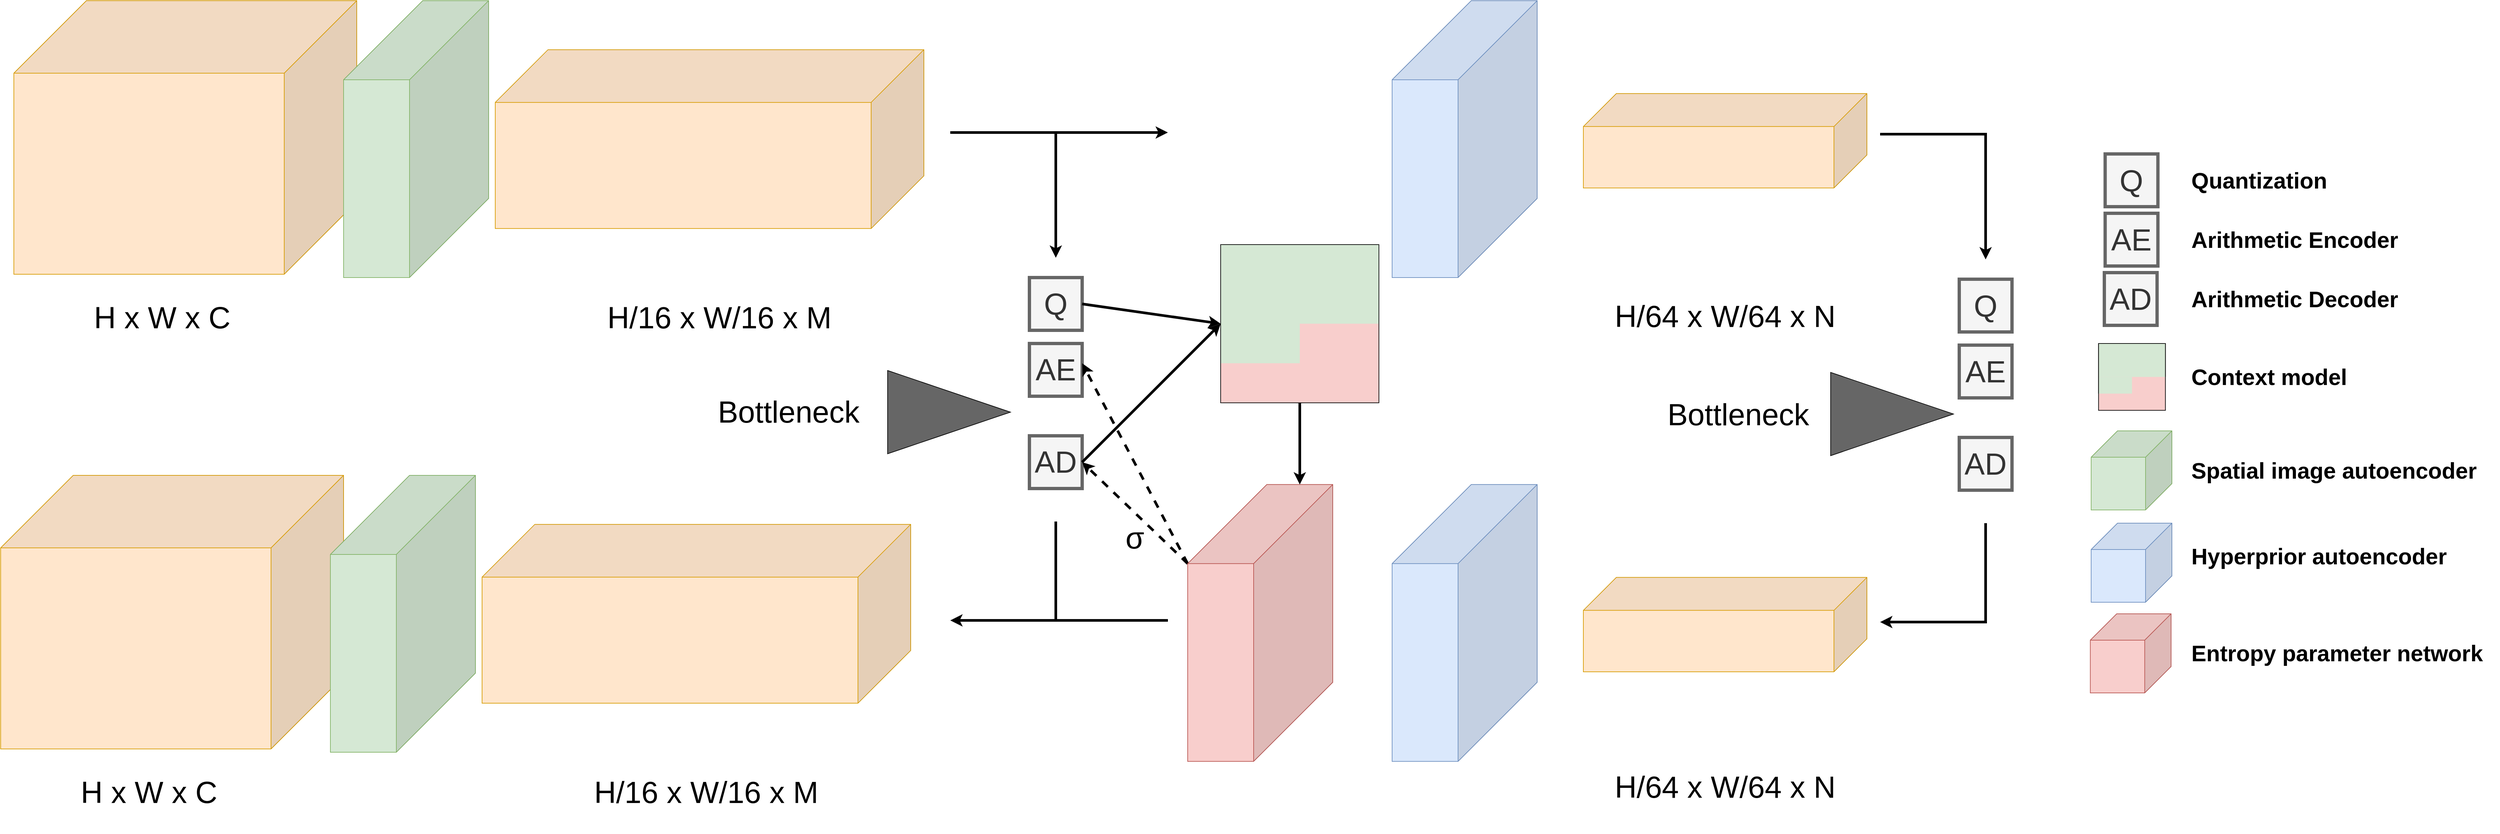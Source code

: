 <mxfile version="21.3.8" type="device">
  <diagram id="QJjx0-fPxzvcmYibJWj1" name="Page-1">
    <mxGraphModel dx="3297" dy="2634" grid="1" gridSize="10" guides="1" tooltips="1" connect="1" arrows="1" fold="1" page="0" pageScale="1" pageWidth="827" pageHeight="583" math="0" shadow="0">
      <root>
        <mxCell id="0" />
        <mxCell id="1" parent="0" />
        <mxCell id="1CuzqH8pf1TleUMOYyzA-1" value="" style="shape=cube;whiteSpace=wrap;html=1;boundedLbl=1;backgroundOutline=1;darkOpacity=0.05;darkOpacity2=0.1;size=110;direction=east;flipH=1;fillColor=#ffe6cc;strokeColor=#d79b00;aspect=fixed;" parent="1" vertex="1">
          <mxGeometry x="900" y="-70" width="520" height="415" as="geometry" />
        </mxCell>
        <mxCell id="1CuzqH8pf1TleUMOYyzA-2" value="" style="shape=cube;whiteSpace=wrap;html=1;boundedLbl=1;backgroundOutline=1;darkOpacity=0.05;darkOpacity2=0.1;flipV=0;flipH=1;fillColor=#d5e8d4;strokeColor=#82b366;size=120;" parent="1" vertex="1">
          <mxGeometry x="1400" y="-70" width="220" height="420" as="geometry" />
        </mxCell>
        <mxCell id="1CuzqH8pf1TleUMOYyzA-3" value="H x W x C" style="text;html=1;strokeColor=none;fillColor=none;align=center;verticalAlign=middle;whiteSpace=wrap;rounded=0;fontSize=46;aspect=fixed;" parent="1" vertex="1">
          <mxGeometry x="970" y="361.39" width="309.5" height="100" as="geometry" />
        </mxCell>
        <mxCell id="1CuzqH8pf1TleUMOYyzA-4" value="" style="shape=cube;whiteSpace=wrap;html=1;boundedLbl=1;backgroundOutline=1;darkOpacity=0.05;darkOpacity2=0.1;size=80;direction=east;flipH=1;fillColor=#ffe6cc;strokeColor=#d79b00;" parent="1" vertex="1">
          <mxGeometry x="1630" y="4.33" width="650" height="271.34" as="geometry" />
        </mxCell>
        <mxCell id="1CuzqH8pf1TleUMOYyzA-5" value="H/16 x W/16 x M" style="text;html=1;strokeColor=none;fillColor=none;align=center;verticalAlign=middle;whiteSpace=wrap;rounded=0;fontSize=46;aspect=fixed;" parent="1" vertex="1">
          <mxGeometry x="1780" y="350" width="380" height="122.78" as="geometry" />
        </mxCell>
        <mxCell id="1CuzqH8pf1TleUMOYyzA-6" value="" style="endArrow=classic;html=1;rounded=0;strokeWidth=4;" parent="1" edge="1">
          <mxGeometry width="50" height="50" relative="1" as="geometry">
            <mxPoint x="2320" y="130" as="sourcePoint" />
            <mxPoint x="2480" y="320" as="targetPoint" />
            <Array as="points">
              <mxPoint x="2480" y="130" />
            </Array>
          </mxGeometry>
        </mxCell>
        <mxCell id="1CuzqH8pf1TleUMOYyzA-7" value="" style="endArrow=classic;html=1;rounded=0;strokeWidth=4;" parent="1" edge="1">
          <mxGeometry width="50" height="50" relative="1" as="geometry">
            <mxPoint x="2480" y="130" as="sourcePoint" />
            <mxPoint x="2650" y="130" as="targetPoint" />
          </mxGeometry>
        </mxCell>
        <mxCell id="1CuzqH8pf1TleUMOYyzA-9" value="" style="shape=cube;whiteSpace=wrap;html=1;boundedLbl=1;backgroundOutline=1;darkOpacity=0.05;darkOpacity2=0.1;flipV=0;flipH=1;fillColor=#dae8fc;strokeColor=#6c8ebf;size=120;" parent="1" vertex="1">
          <mxGeometry x="2990" y="-70" width="220" height="420" as="geometry" />
        </mxCell>
        <mxCell id="1CuzqH8pf1TleUMOYyzA-10" value="" style="shape=cube;whiteSpace=wrap;html=1;boundedLbl=1;backgroundOutline=1;darkOpacity=0.05;darkOpacity2=0.1;size=50;direction=east;flipH=1;fillColor=#ffe6cc;strokeColor=#d79b00;" parent="1" vertex="1">
          <mxGeometry x="3280" y="70.91" width="430" height="143.17" as="geometry" />
        </mxCell>
        <mxCell id="1CuzqH8pf1TleUMOYyzA-11" value="H/64 x W/64 x N" style="text;html=1;strokeColor=none;fillColor=none;align=center;verticalAlign=middle;whiteSpace=wrap;rounded=0;fontSize=46;aspect=fixed;" parent="1" vertex="1">
          <mxGeometry x="3305" y="347.5" width="380" height="122.78" as="geometry" />
        </mxCell>
        <mxCell id="1CuzqH8pf1TleUMOYyzA-12" value="" style="endArrow=classic;html=1;rounded=0;strokeWidth=4;" parent="1" edge="1">
          <mxGeometry width="50" height="50" relative="1" as="geometry">
            <mxPoint x="3730" y="132.5" as="sourcePoint" />
            <mxPoint x="3890" y="322.5" as="targetPoint" />
            <Array as="points">
              <mxPoint x="3890" y="132.5" />
            </Array>
          </mxGeometry>
        </mxCell>
        <mxCell id="1CuzqH8pf1TleUMOYyzA-13" value="&lt;font style=&quot;font-size: 46px;&quot;&gt;Q&lt;/font&gt;" style="whiteSpace=wrap;html=1;aspect=fixed;strokeWidth=5;fillColor=#f5f5f5;fontColor=#333333;strokeColor=#666666;" parent="1" vertex="1">
          <mxGeometry x="2440" y="350" width="80" height="80" as="geometry" />
        </mxCell>
        <mxCell id="1CuzqH8pf1TleUMOYyzA-15" value="&lt;font style=&quot;font-size: 46px;&quot;&gt;AE&lt;/font&gt;" style="whiteSpace=wrap;html=1;aspect=fixed;strokeWidth=5;fillColor=#f5f5f5;fontColor=#333333;strokeColor=#666666;" parent="1" vertex="1">
          <mxGeometry x="2440" y="450" width="80" height="80" as="geometry" />
        </mxCell>
        <mxCell id="1CuzqH8pf1TleUMOYyzA-20" value="" style="group;rotation=-180;" parent="1" vertex="1" connectable="0">
          <mxGeometry x="1940" y="420.0" width="470.62" height="269.99" as="geometry" />
        </mxCell>
        <mxCell id="1CuzqH8pf1TleUMOYyzA-17" value="" style="group;rotation=-90;" parent="1CuzqH8pf1TleUMOYyzA-20" vertex="1" connectable="0">
          <mxGeometry x="200" y="-1" width="269.99" height="271.25" as="geometry" />
        </mxCell>
        <mxCell id="1CuzqH8pf1TleUMOYyzA-18" value="" style="triangle;whiteSpace=wrap;html=1;fontSize=34;rotation=0;fillColor=#666666;fillStyle=auto;gradientColor=none;" parent="1CuzqH8pf1TleUMOYyzA-17" vertex="1">
          <mxGeometry x="85" y="72" width="186.25" height="126.25" as="geometry" />
        </mxCell>
        <mxCell id="1CuzqH8pf1TleUMOYyzA-19" value="Bottleneck" style="text;html=1;strokeColor=none;fillColor=none;align=center;verticalAlign=middle;whiteSpace=wrap;rounded=0;fontSize=46;rotation=0;" parent="1CuzqH8pf1TleUMOYyzA-20" vertex="1">
          <mxGeometry y="94" width="269.99" height="80" as="geometry" />
        </mxCell>
        <mxCell id="1CuzqH8pf1TleUMOYyzA-21" value="&lt;font style=&quot;font-size: 46px;&quot;&gt;AD&lt;/font&gt;" style="whiteSpace=wrap;html=1;aspect=fixed;strokeWidth=5;fillColor=#f5f5f5;fontColor=#333333;strokeColor=#666666;" parent="1" vertex="1">
          <mxGeometry x="2440" y="590" width="80" height="80" as="geometry" />
        </mxCell>
        <mxCell id="1CuzqH8pf1TleUMOYyzA-22" value="&lt;font style=&quot;font-size: 46px;&quot;&gt;Q&lt;/font&gt;" style="whiteSpace=wrap;html=1;aspect=fixed;strokeWidth=5;fillColor=#f5f5f5;fontColor=#333333;strokeColor=#666666;" parent="1" vertex="1">
          <mxGeometry x="3850" y="352.5" width="80" height="80" as="geometry" />
        </mxCell>
        <mxCell id="1CuzqH8pf1TleUMOYyzA-23" value="&lt;font style=&quot;font-size: 46px;&quot;&gt;AE&lt;/font&gt;" style="whiteSpace=wrap;html=1;aspect=fixed;strokeWidth=5;fillColor=#f5f5f5;fontColor=#333333;strokeColor=#666666;" parent="1" vertex="1">
          <mxGeometry x="3850" y="452.5" width="80" height="80" as="geometry" />
        </mxCell>
        <mxCell id="1CuzqH8pf1TleUMOYyzA-24" value="" style="group;flipH=1;" parent="1" vertex="1" connectable="0">
          <mxGeometry x="3410" y="422.5" width="470.62" height="270.62" as="geometry" />
        </mxCell>
        <mxCell id="1CuzqH8pf1TleUMOYyzA-27" value="Bottleneck" style="text;html=1;strokeColor=none;fillColor=none;align=center;verticalAlign=middle;whiteSpace=wrap;rounded=0;fontSize=46;rotation=0;" parent="1CuzqH8pf1TleUMOYyzA-24" vertex="1">
          <mxGeometry x="-30.0" y="95.0" width="269.99" height="80" as="geometry" />
        </mxCell>
        <mxCell id="1CuzqH8pf1TleUMOYyzA-25" value="" style="group;rotation=-90;flipH=0;flipV=0;direction=east;" parent="1CuzqH8pf1TleUMOYyzA-24" vertex="1" connectable="0">
          <mxGeometry x="160.01" y="-0.63" width="269.99" height="271.25" as="geometry" />
        </mxCell>
        <mxCell id="1CuzqH8pf1TleUMOYyzA-26" value="" style="triangle;whiteSpace=wrap;html=1;fontSize=34;rotation=0;fillColor=#666666;fillStyle=auto;gradientColor=none;" parent="1CuzqH8pf1TleUMOYyzA-25" vertex="1">
          <mxGeometry x="85" y="72" width="186.25" height="126.25" as="geometry" />
        </mxCell>
        <mxCell id="1CuzqH8pf1TleUMOYyzA-28" value="&lt;font style=&quot;font-size: 46px;&quot;&gt;AD&lt;/font&gt;" style="whiteSpace=wrap;html=1;aspect=fixed;strokeWidth=5;fillColor=#f5f5f5;fontColor=#333333;strokeColor=#666666;" parent="1" vertex="1">
          <mxGeometry x="3850" y="592.5" width="80" height="80" as="geometry" />
        </mxCell>
        <mxCell id="1CuzqH8pf1TleUMOYyzA-30" value="" style="shape=cube;whiteSpace=wrap;html=1;boundedLbl=1;backgroundOutline=1;darkOpacity=0.05;darkOpacity2=0.1;size=110;direction=east;flipH=1;fillColor=#ffe6cc;strokeColor=#d79b00;aspect=fixed;" parent="1" vertex="1">
          <mxGeometry x="880" y="650" width="520" height="415" as="geometry" />
        </mxCell>
        <mxCell id="1CuzqH8pf1TleUMOYyzA-31" value="" style="shape=cube;whiteSpace=wrap;html=1;boundedLbl=1;backgroundOutline=1;darkOpacity=0.05;darkOpacity2=0.1;flipV=0;flipH=1;fillColor=#d5e8d4;strokeColor=#82b366;size=120;" parent="1" vertex="1">
          <mxGeometry x="1380" y="650" width="220" height="420" as="geometry" />
        </mxCell>
        <mxCell id="1CuzqH8pf1TleUMOYyzA-32" value="H x W x C" style="text;html=1;strokeColor=none;fillColor=none;align=center;verticalAlign=middle;whiteSpace=wrap;rounded=0;fontSize=46;aspect=fixed;" parent="1" vertex="1">
          <mxGeometry x="950" y="1081.39" width="309.5" height="100" as="geometry" />
        </mxCell>
        <mxCell id="1CuzqH8pf1TleUMOYyzA-33" value="" style="shape=cube;whiteSpace=wrap;html=1;boundedLbl=1;backgroundOutline=1;darkOpacity=0.05;darkOpacity2=0.1;size=80;direction=east;flipH=1;fillColor=#ffe6cc;strokeColor=#d79b00;" parent="1" vertex="1">
          <mxGeometry x="1610" y="724.33" width="650" height="271.34" as="geometry" />
        </mxCell>
        <mxCell id="1CuzqH8pf1TleUMOYyzA-34" value="H/16 x W/16 x M" style="text;html=1;strokeColor=none;fillColor=none;align=center;verticalAlign=middle;whiteSpace=wrap;rounded=0;fontSize=46;aspect=fixed;" parent="1" vertex="1">
          <mxGeometry x="1760" y="1070" width="380" height="122.78" as="geometry" />
        </mxCell>
        <mxCell id="1CuzqH8pf1TleUMOYyzA-35" value="" style="endArrow=classic;html=1;rounded=0;strokeWidth=4;" parent="1" edge="1">
          <mxGeometry width="50" height="50" relative="1" as="geometry">
            <mxPoint x="2480" y="720" as="sourcePoint" />
            <mxPoint x="2320" y="870" as="targetPoint" />
            <Array as="points">
              <mxPoint x="2480" y="870" />
            </Array>
          </mxGeometry>
        </mxCell>
        <mxCell id="1CuzqH8pf1TleUMOYyzA-36" value="" style="shape=cube;whiteSpace=wrap;html=1;boundedLbl=1;backgroundOutline=1;darkOpacity=0.05;darkOpacity2=0.1;flipV=0;flipH=1;fillColor=#dae8fc;strokeColor=#6c8ebf;size=120;" parent="1" vertex="1">
          <mxGeometry x="2990" y="663.89" width="220" height="420" as="geometry" />
        </mxCell>
        <mxCell id="1CuzqH8pf1TleUMOYyzA-37" value="" style="shape=cube;whiteSpace=wrap;html=1;boundedLbl=1;backgroundOutline=1;darkOpacity=0.05;darkOpacity2=0.1;size=50;direction=east;flipH=1;fillColor=#ffe6cc;strokeColor=#d79b00;" parent="1" vertex="1">
          <mxGeometry x="3280" y="804.8" width="430" height="143.17" as="geometry" />
        </mxCell>
        <mxCell id="1CuzqH8pf1TleUMOYyzA-38" value="" style="endArrow=classic;html=1;rounded=0;strokeWidth=4;" parent="1" edge="1">
          <mxGeometry width="50" height="50" relative="1" as="geometry">
            <mxPoint x="3890" y="722.5" as="sourcePoint" />
            <mxPoint x="3730" y="872.5" as="targetPoint" />
            <Array as="points">
              <mxPoint x="3890" y="872.5" />
            </Array>
          </mxGeometry>
        </mxCell>
        <mxCell id="1CuzqH8pf1TleUMOYyzA-39" value="" style="endArrow=none;html=1;rounded=0;strokeWidth=4;endFill=0;" parent="1" edge="1">
          <mxGeometry width="50" height="50" relative="1" as="geometry">
            <mxPoint x="2650" y="869.96" as="sourcePoint" />
            <mxPoint x="2480" y="869.96" as="targetPoint" />
          </mxGeometry>
        </mxCell>
        <mxCell id="1CuzqH8pf1TleUMOYyzA-40" value="" style="endArrow=classic;dashed=1;html=1;rounded=0;strokeWidth=4;fontSize=46;entryX=1;entryY=0.5;entryDx=0;entryDy=0;endFill=1;exitX=0;exitY=0;exitDx=220;exitDy=120;exitPerimeter=0;" parent="1" source="fKvLLZ2Ubtq6xktoQ9kG-10" target="1CuzqH8pf1TleUMOYyzA-21" edge="1">
          <mxGeometry width="50" height="50" relative="1" as="geometry">
            <mxPoint x="2700" y="740" as="sourcePoint" />
            <mxPoint x="2310" y="350" as="targetPoint" />
          </mxGeometry>
        </mxCell>
        <mxCell id="1CuzqH8pf1TleUMOYyzA-41" value="" style="endArrow=classic;dashed=1;html=1;rounded=0;strokeWidth=4;fontSize=46;endFill=1;exitX=0;exitY=0;exitDx=220;exitDy=120;exitPerimeter=0;" parent="1" source="fKvLLZ2Ubtq6xktoQ9kG-10" edge="1">
          <mxGeometry width="50" height="50" relative="1" as="geometry">
            <mxPoint x="2690" y="740" as="sourcePoint" />
            <mxPoint x="2520" y="480" as="targetPoint" />
          </mxGeometry>
        </mxCell>
        <mxCell id="1CuzqH8pf1TleUMOYyzA-42" value="σ" style="text;html=1;strokeColor=none;fillColor=none;align=center;verticalAlign=middle;whiteSpace=wrap;rounded=0;fontSize=46;" parent="1" vertex="1">
          <mxGeometry x="2570" y="730" width="60" height="30" as="geometry" />
        </mxCell>
        <mxCell id="1CuzqH8pf1TleUMOYyzA-43" value="H/64 x W/64 x N" style="text;html=1;strokeColor=none;fillColor=none;align=center;verticalAlign=middle;whiteSpace=wrap;rounded=0;fontSize=46;aspect=fixed;" parent="1" vertex="1">
          <mxGeometry x="3305" y="1061.11" width="380" height="122.78" as="geometry" />
        </mxCell>
        <mxCell id="1CuzqH8pf1TleUMOYyzA-44" value="" style="group" parent="1" vertex="1" connectable="0">
          <mxGeometry x="3900" y="710" width="699" height="120.0" as="geometry" />
        </mxCell>
        <mxCell id="1CuzqH8pf1TleUMOYyzA-45" value="Hyperprior autoencoder" style="text;html=1;strokeColor=none;fillColor=none;align=left;verticalAlign=middle;whiteSpace=wrap;rounded=0;fontStyle=1;fontSize=34;" parent="1CuzqH8pf1TleUMOYyzA-44" vertex="1">
          <mxGeometry x="300" y="2.5" width="469" height="120" as="geometry" />
        </mxCell>
        <mxCell id="1CuzqH8pf1TleUMOYyzA-46" value="" style="group" parent="1CuzqH8pf1TleUMOYyzA-44" vertex="1" connectable="0">
          <mxGeometry x="150" y="-127.5" width="619" height="120.0" as="geometry" />
        </mxCell>
        <mxCell id="1CuzqH8pf1TleUMOYyzA-47" value="" style="shape=cube;whiteSpace=wrap;html=1;boundedLbl=1;backgroundOutline=1;darkOpacity=0.05;darkOpacity2=0.1;size=40;direction=east;flipH=1;fillColor=#d5e8d4;strokeColor=#82b366;" parent="1CuzqH8pf1TleUMOYyzA-46" vertex="1">
          <mxGeometry width="122.5" height="120" as="geometry" />
        </mxCell>
        <mxCell id="1CuzqH8pf1TleUMOYyzA-48" value="Spatial image autoencoder" style="text;html=1;strokeColor=none;fillColor=none;align=left;verticalAlign=middle;whiteSpace=wrap;rounded=0;fontStyle=1;fontSize=34;" parent="1CuzqH8pf1TleUMOYyzA-46" vertex="1">
          <mxGeometry x="150" y="1.137e-13" width="469" height="120" as="geometry" />
        </mxCell>
        <mxCell id="1CuzqH8pf1TleUMOYyzA-49" value="" style="shape=cube;whiteSpace=wrap;html=1;boundedLbl=1;backgroundOutline=1;darkOpacity=0.05;darkOpacity2=0.1;size=40;direction=east;flipH=1;fillColor=#dae8fc;strokeColor=#6c8ebf;" parent="1" vertex="1">
          <mxGeometry x="4050" y="722.5" width="122.5" height="120" as="geometry" />
        </mxCell>
        <mxCell id="1CuzqH8pf1TleUMOYyzA-51" value="&lt;font style=&quot;font-size: 46px;&quot;&gt;Q&lt;/font&gt;" style="whiteSpace=wrap;html=1;aspect=fixed;strokeWidth=5;fillColor=#f5f5f5;fontColor=#333333;strokeColor=#666666;" parent="1" vertex="1">
          <mxGeometry x="4071.25" y="162.5" width="80" height="80" as="geometry" />
        </mxCell>
        <mxCell id="1CuzqH8pf1TleUMOYyzA-52" value="Quantization" style="text;html=1;strokeColor=none;fillColor=none;align=left;verticalAlign=middle;whiteSpace=wrap;rounded=0;fontStyle=1;fontSize=34;" parent="1" vertex="1">
          <mxGeometry x="4200" y="142.5" width="469" height="120" as="geometry" />
        </mxCell>
        <mxCell id="1CuzqH8pf1TleUMOYyzA-53" value="&lt;font style=&quot;font-size: 46px;&quot;&gt;AE&lt;/font&gt;" style="whiteSpace=wrap;html=1;aspect=fixed;strokeWidth=5;fillColor=#f5f5f5;fontColor=#333333;strokeColor=#666666;" parent="1" vertex="1">
          <mxGeometry x="4071.25" y="252.5" width="80" height="80" as="geometry" />
        </mxCell>
        <mxCell id="1CuzqH8pf1TleUMOYyzA-54" value="&lt;font style=&quot;font-size: 46px;&quot;&gt;AD&lt;/font&gt;" style="whiteSpace=wrap;html=1;aspect=fixed;strokeWidth=5;fillColor=#f5f5f5;fontColor=#333333;strokeColor=#666666;" parent="1" vertex="1">
          <mxGeometry x="4070" y="342.5" width="80" height="80" as="geometry" />
        </mxCell>
        <mxCell id="1CuzqH8pf1TleUMOYyzA-55" value="Arithmetic Encoder" style="text;html=1;strokeColor=none;fillColor=none;align=left;verticalAlign=middle;whiteSpace=wrap;rounded=0;fontStyle=1;fontSize=34;" parent="1" vertex="1">
          <mxGeometry x="4200" y="232.5" width="469" height="120" as="geometry" />
        </mxCell>
        <mxCell id="1CuzqH8pf1TleUMOYyzA-56" value="Arithmetic Decoder" style="text;html=1;strokeColor=none;fillColor=none;align=left;verticalAlign=middle;whiteSpace=wrap;rounded=0;fontStyle=1;fontSize=34;" parent="1" vertex="1">
          <mxGeometry x="4200" y="322.5" width="469" height="120" as="geometry" />
        </mxCell>
        <mxCell id="fKvLLZ2Ubtq6xktoQ9kG-10" value="" style="shape=cube;whiteSpace=wrap;html=1;boundedLbl=1;backgroundOutline=1;darkOpacity=0.05;darkOpacity2=0.1;flipV=0;flipH=1;fillColor=#f8cecc;strokeColor=#b85450;size=120;" vertex="1" parent="1">
          <mxGeometry x="2680" y="663.89" width="220" height="420" as="geometry" />
        </mxCell>
        <mxCell id="fKvLLZ2Ubtq6xktoQ9kG-19" value="" style="group" vertex="1" connectable="0" parent="1">
          <mxGeometry x="2730" y="300" width="240" height="240" as="geometry" />
        </mxCell>
        <mxCell id="fKvLLZ2Ubtq6xktoQ9kG-12" value="" style="whiteSpace=wrap;html=1;aspect=fixed;fillColor=#f8cecc;strokeColor=#000000;strokeWidth=1;perimeterSpacing=0;container=0;" vertex="1" parent="fKvLLZ2Ubtq6xktoQ9kG-19">
          <mxGeometry width="240" height="240" as="geometry" />
        </mxCell>
        <mxCell id="fKvLLZ2Ubtq6xktoQ9kG-13" value="" style="rounded=0;whiteSpace=wrap;html=1;fillColor=#d5e8d4;strokeColor=none;container=0;" vertex="1" parent="fKvLLZ2Ubtq6xktoQ9kG-19">
          <mxGeometry width="240" height="120" as="geometry" />
        </mxCell>
        <mxCell id="fKvLLZ2Ubtq6xktoQ9kG-14" value="" style="rounded=0;whiteSpace=wrap;html=1;fillColor=#d5e8d4;strokeColor=none;container=0;" vertex="1" parent="fKvLLZ2Ubtq6xktoQ9kG-19">
          <mxGeometry y="120" width="120" height="60" as="geometry" />
        </mxCell>
        <mxCell id="fKvLLZ2Ubtq6xktoQ9kG-15" value="" style="endArrow=none;html=1;rounded=0;exitX=0;exitY=1;exitDx=0;exitDy=0;entryX=0;entryY=0;entryDx=0;entryDy=0;" edge="1" parent="fKvLLZ2Ubtq6xktoQ9kG-19" source="fKvLLZ2Ubtq6xktoQ9kG-14" target="fKvLLZ2Ubtq6xktoQ9kG-13">
          <mxGeometry width="50" height="50" relative="1" as="geometry">
            <mxPoint x="190" y="940" as="sourcePoint" />
            <mxPoint x="240" y="890" as="targetPoint" />
          </mxGeometry>
        </mxCell>
        <mxCell id="fKvLLZ2Ubtq6xktoQ9kG-16" value="" style="endArrow=none;html=1;rounded=0;exitX=1;exitY=0;exitDx=0;exitDy=0;entryX=0;entryY=0;entryDx=0;entryDy=0;" edge="1" parent="fKvLLZ2Ubtq6xktoQ9kG-19" source="fKvLLZ2Ubtq6xktoQ9kG-13" target="fKvLLZ2Ubtq6xktoQ9kG-13">
          <mxGeometry width="50" height="50" relative="1" as="geometry">
            <mxPoint x="10" y="190" as="sourcePoint" />
            <mxPoint x="10" y="10" as="targetPoint" />
          </mxGeometry>
        </mxCell>
        <mxCell id="fKvLLZ2Ubtq6xktoQ9kG-18" value="" style="endArrow=none;html=1;rounded=0;entryX=1;entryY=1;entryDx=0;entryDy=0;exitX=1;exitY=0;exitDx=0;exitDy=0;" edge="1" parent="fKvLLZ2Ubtq6xktoQ9kG-19" source="fKvLLZ2Ubtq6xktoQ9kG-13" target="fKvLLZ2Ubtq6xktoQ9kG-13">
          <mxGeometry width="50" height="50" relative="1" as="geometry">
            <mxPoint x="240" y="-220" as="sourcePoint" />
            <mxPoint x="10" y="10" as="targetPoint" />
          </mxGeometry>
        </mxCell>
        <mxCell id="fKvLLZ2Ubtq6xktoQ9kG-20" value="" style="endArrow=classic;html=1;rounded=0;exitX=1;exitY=0.5;exitDx=0;exitDy=0;entryX=0;entryY=0;entryDx=0;entryDy=0;strokeWidth=4;" edge="1" parent="1" source="1CuzqH8pf1TleUMOYyzA-13" target="fKvLLZ2Ubtq6xktoQ9kG-14">
          <mxGeometry width="50" height="50" relative="1" as="geometry">
            <mxPoint x="2540" y="460" as="sourcePoint" />
            <mxPoint x="2700" y="420" as="targetPoint" />
          </mxGeometry>
        </mxCell>
        <mxCell id="fKvLLZ2Ubtq6xktoQ9kG-21" value="" style="endArrow=classic;html=1;rounded=0;exitX=0.5;exitY=1;exitDx=0;exitDy=0;entryX=0;entryY=0;entryDx=50;entryDy=0;strokeWidth=4;entryPerimeter=0;" edge="1" parent="1" source="fKvLLZ2Ubtq6xktoQ9kG-12" target="fKvLLZ2Ubtq6xktoQ9kG-10">
          <mxGeometry width="50" height="50" relative="1" as="geometry">
            <mxPoint x="2530" y="400" as="sourcePoint" />
            <mxPoint x="2700" y="430" as="targetPoint" />
          </mxGeometry>
        </mxCell>
        <mxCell id="fKvLLZ2Ubtq6xktoQ9kG-22" value="" style="endArrow=classic;html=1;rounded=0;exitX=1;exitY=0.5;exitDx=0;exitDy=0;entryX=0;entryY=0;entryDx=0;entryDy=0;strokeWidth=4;" edge="1" parent="1" source="1CuzqH8pf1TleUMOYyzA-21" target="fKvLLZ2Ubtq6xktoQ9kG-14">
          <mxGeometry width="50" height="50" relative="1" as="geometry">
            <mxPoint x="2540" y="410" as="sourcePoint" />
            <mxPoint x="2710" y="440" as="targetPoint" />
          </mxGeometry>
        </mxCell>
        <mxCell id="fKvLLZ2Ubtq6xktoQ9kG-23" value="" style="shape=cube;whiteSpace=wrap;html=1;boundedLbl=1;backgroundOutline=1;darkOpacity=0.05;darkOpacity2=0.1;size=40;direction=east;flipH=1;fillColor=#f8cecc;strokeColor=#b85450;" vertex="1" parent="1">
          <mxGeometry x="4048.75" y="860" width="122.5" height="120" as="geometry" />
        </mxCell>
        <mxCell id="fKvLLZ2Ubtq6xktoQ9kG-24" value="Entropy parameter network" style="text;html=1;strokeColor=none;fillColor=none;align=left;verticalAlign=middle;whiteSpace=wrap;rounded=0;fontStyle=1;fontSize=34;" vertex="1" parent="1">
          <mxGeometry x="4200" y="860.0" width="469" height="120" as="geometry" />
        </mxCell>
        <mxCell id="fKvLLZ2Ubtq6xktoQ9kG-25" value="" style="group;aspect=fixed;" vertex="1" connectable="0" parent="1">
          <mxGeometry x="4061.25" y="450" width="101.39" height="101.39" as="geometry" />
        </mxCell>
        <mxCell id="fKvLLZ2Ubtq6xktoQ9kG-26" value="" style="whiteSpace=wrap;html=1;aspect=fixed;fillColor=#f8cecc;strokeColor=#000000;strokeWidth=1;perimeterSpacing=0;container=0;" vertex="1" parent="fKvLLZ2Ubtq6xktoQ9kG-25">
          <mxGeometry width="101.39" height="101.39" as="geometry" />
        </mxCell>
        <mxCell id="fKvLLZ2Ubtq6xktoQ9kG-27" value="" style="rounded=0;whiteSpace=wrap;html=1;fillColor=#d5e8d4;strokeColor=none;container=0;" vertex="1" parent="fKvLLZ2Ubtq6xktoQ9kG-25">
          <mxGeometry width="101.39" height="50.695" as="geometry" />
        </mxCell>
        <mxCell id="fKvLLZ2Ubtq6xktoQ9kG-28" value="" style="rounded=0;whiteSpace=wrap;html=1;fillColor=#d5e8d4;strokeColor=none;container=0;" vertex="1" parent="fKvLLZ2Ubtq6xktoQ9kG-25">
          <mxGeometry y="50.695" width="50.695" height="25.348" as="geometry" />
        </mxCell>
        <mxCell id="fKvLLZ2Ubtq6xktoQ9kG-29" value="" style="endArrow=none;html=1;rounded=0;exitX=0;exitY=1;exitDx=0;exitDy=0;entryX=0;entryY=0;entryDx=0;entryDy=0;" edge="1" parent="fKvLLZ2Ubtq6xktoQ9kG-25" source="fKvLLZ2Ubtq6xktoQ9kG-28" target="fKvLLZ2Ubtq6xktoQ9kG-27">
          <mxGeometry width="50" height="50" relative="1" as="geometry">
            <mxPoint x="80.267" y="397.111" as="sourcePoint" />
            <mxPoint x="101.39" y="375.988" as="targetPoint" />
          </mxGeometry>
        </mxCell>
        <mxCell id="fKvLLZ2Ubtq6xktoQ9kG-30" value="" style="endArrow=none;html=1;rounded=0;exitX=1;exitY=0;exitDx=0;exitDy=0;entryX=0;entryY=0;entryDx=0;entryDy=0;" edge="1" parent="fKvLLZ2Ubtq6xktoQ9kG-25" source="fKvLLZ2Ubtq6xktoQ9kG-27" target="fKvLLZ2Ubtq6xktoQ9kG-27">
          <mxGeometry width="50" height="50" relative="1" as="geometry">
            <mxPoint x="4.225" y="80.267" as="sourcePoint" />
            <mxPoint x="4.225" y="4.225" as="targetPoint" />
          </mxGeometry>
        </mxCell>
        <mxCell id="fKvLLZ2Ubtq6xktoQ9kG-31" value="" style="endArrow=none;html=1;rounded=0;entryX=1;entryY=1;entryDx=0;entryDy=0;exitX=1;exitY=0;exitDx=0;exitDy=0;" edge="1" parent="fKvLLZ2Ubtq6xktoQ9kG-25" source="fKvLLZ2Ubtq6xktoQ9kG-27" target="fKvLLZ2Ubtq6xktoQ9kG-27">
          <mxGeometry width="50" height="50" relative="1" as="geometry">
            <mxPoint x="101.39" y="-92.941" as="sourcePoint" />
            <mxPoint x="4.225" y="4.225" as="targetPoint" />
          </mxGeometry>
        </mxCell>
        <mxCell id="fKvLLZ2Ubtq6xktoQ9kG-34" value="Context model" style="text;html=1;strokeColor=none;fillColor=none;align=left;verticalAlign=middle;whiteSpace=wrap;rounded=0;fontStyle=1;fontSize=34;" vertex="1" parent="1">
          <mxGeometry x="4200" y="440.69" width="469" height="120" as="geometry" />
        </mxCell>
      </root>
    </mxGraphModel>
  </diagram>
</mxfile>
